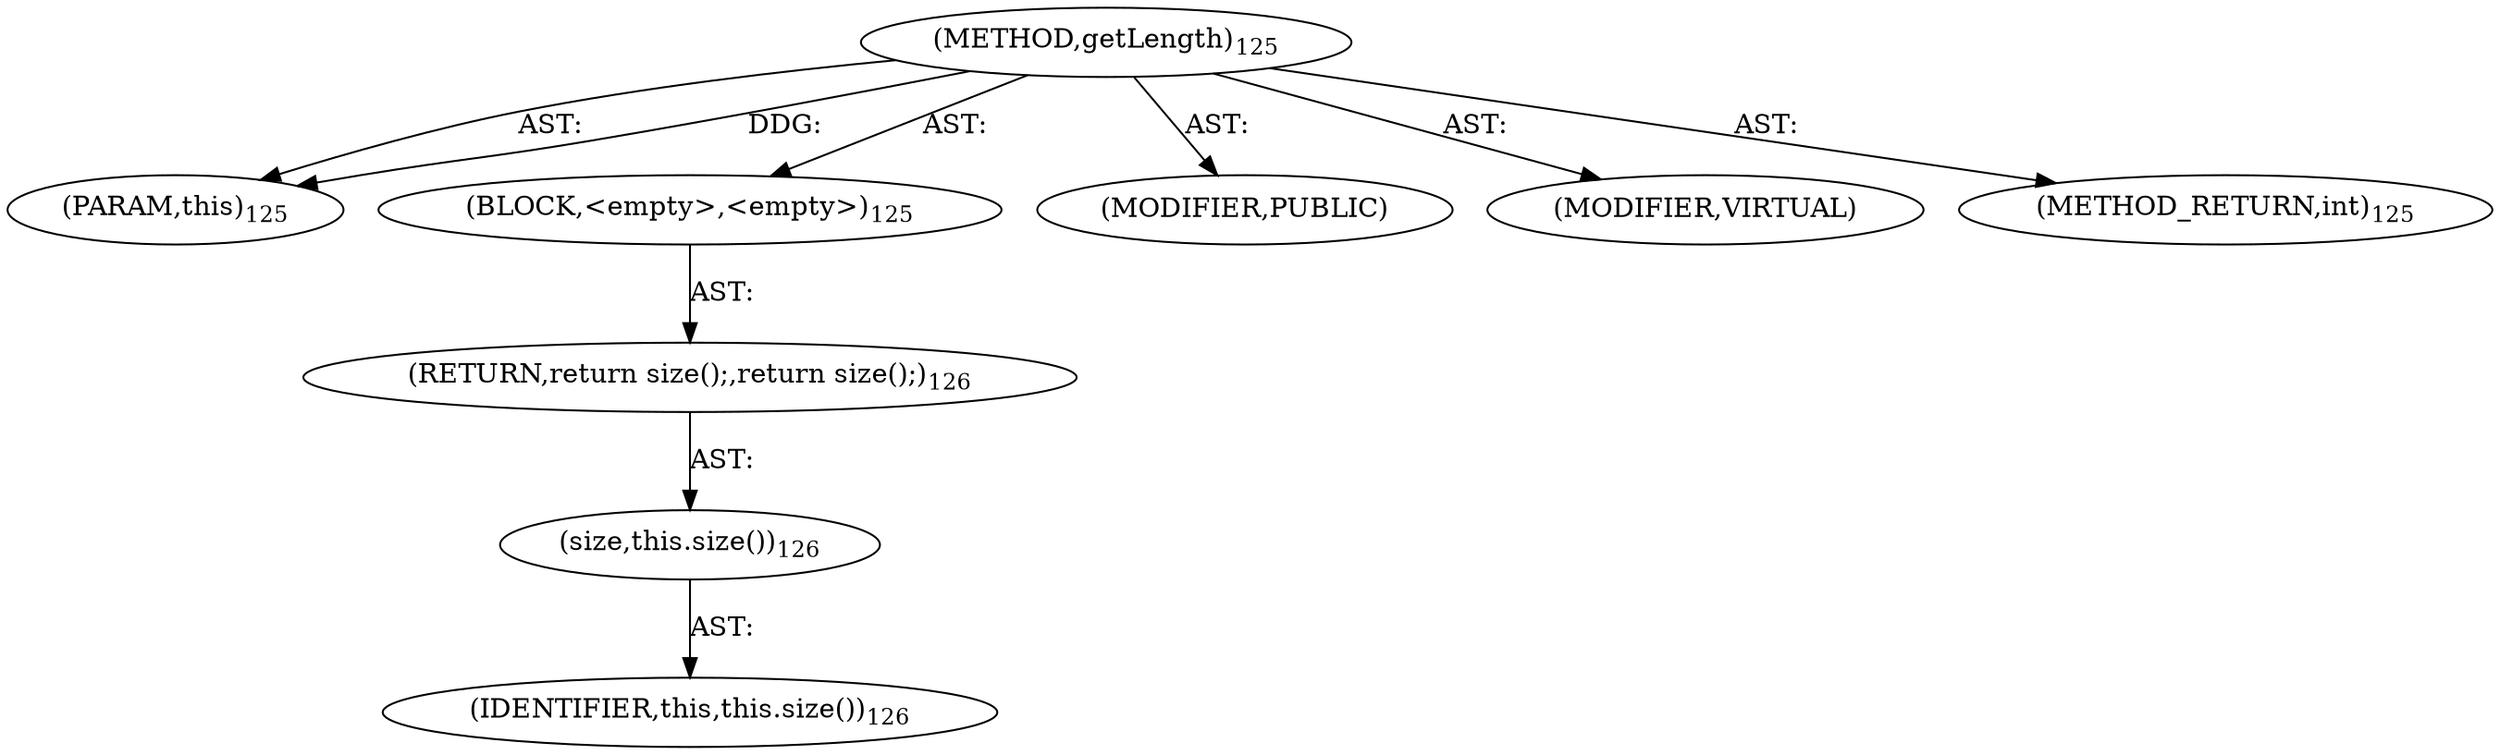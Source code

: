 digraph "getLength" {  
"111669149699" [label = <(METHOD,getLength)<SUB>125</SUB>> ]
"115964116992" [label = <(PARAM,this)<SUB>125</SUB>> ]
"25769803784" [label = <(BLOCK,&lt;empty&gt;,&lt;empty&gt;)<SUB>125</SUB>> ]
"146028888065" [label = <(RETURN,return size();,return size();)<SUB>126</SUB>> ]
"30064771096" [label = <(size,this.size())<SUB>126</SUB>> ]
"68719476736" [label = <(IDENTIFIER,this,this.size())<SUB>126</SUB>> ]
"133143986185" [label = <(MODIFIER,PUBLIC)> ]
"133143986186" [label = <(MODIFIER,VIRTUAL)> ]
"128849018883" [label = <(METHOD_RETURN,int)<SUB>125</SUB>> ]
  "111669149699" -> "115964116992"  [ label = "AST: "] 
  "111669149699" -> "25769803784"  [ label = "AST: "] 
  "111669149699" -> "133143986185"  [ label = "AST: "] 
  "111669149699" -> "133143986186"  [ label = "AST: "] 
  "111669149699" -> "128849018883"  [ label = "AST: "] 
  "25769803784" -> "146028888065"  [ label = "AST: "] 
  "146028888065" -> "30064771096"  [ label = "AST: "] 
  "30064771096" -> "68719476736"  [ label = "AST: "] 
  "111669149699" -> "115964116992"  [ label = "DDG: "] 
}
